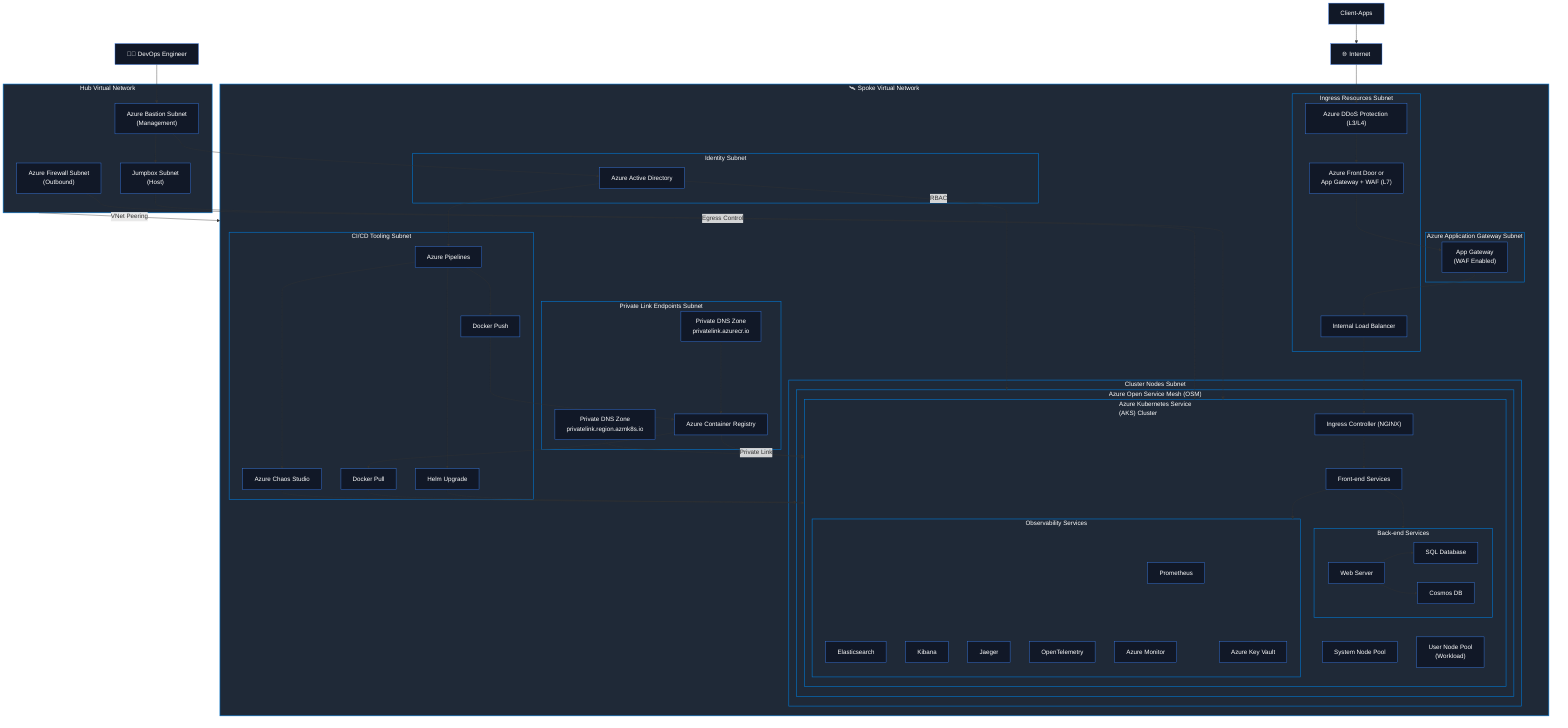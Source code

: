 flowchart TB
  %% Hub VNet
  subgraph HubVNet["Hub Virtual Network"]
    Firewall["Azure Firewall Subnet\n(Outbound)"]
    Bastion["Azure Bastion Subnet\n(Management)"]
    Jumpbox["Jumpbox Subnet\n(Host)"]
  end

  %% Spoke VNet
  subgraph SpokeVNet["🛰️ Spoke Virtual Network"]
    subgraph PrivateEndpoints["Private Link Endpoints Subnet"]
      ACR["Azure Container Registry"]
      DNS1["Private DNS Zone\nprivatelink.azurecr.io"]
      DNS2["Private DNS Zone\nprivatelink.region.azmk8s.io"]
    end

    subgraph Ingress["Ingress Resources Subnet"]
      ILB["Internal Load Balancer"]
      WAF["Azure Front Door or\nApp Gateway + WAF (L7)"]
      DDoS["Azure DDoS Protection (L3/L4)"]
    end

    subgraph CI_CD["CI/CD Tooling Subnet"]
      Pipelines["Azure Pipelines"]
      Helm["Helm Upgrade"]
      ACRPush["Docker Push"]
      ACRPull["Docker Pull"]
      Chaos["Azure Chaos Studio"]
    end

    subgraph AppGW["Azure Application Gateway Subnet"]
      AppGateway["App Gateway\n(WAF Enabled)"]
    end

    subgraph Identity["Identity Subnet"]
      AAD["Azure Active Directory"]
    end

    subgraph AKS["Cluster Nodes Subnet"]
      %% OSM Mesh Layer
      subgraph OSM_Mesh["Azure Open Service Mesh (OSM)"]
        direction TB

        subgraph AKSCluster["Azure Kubernetes Service\n(AKS) Cluster"]
          direction TB
          IngressCtrl["Ingress Controller (NGINX)"] --> FE["Front-end Services"]
          FE --> BackendBlock

          subgraph BackendBlock["Back-end Services"]
            WS["Web Server"]
            DB1["SQL Database"]
            DB2["Cosmos DB"]
            WS --> DB1
            WS --> DB2
          end

          subgraph Utility["Observability Services"]
            PM["Prometheus"]
            ES["Elasticsearch"]
            KB["Kibana"]
            Jaegar["Jaeger"]
            OTEL["OpenTelemetry"]
            Monitor["Azure Monitor"]
            Vault["Azure Key Vault"]
          end

          FE --> Utility
          Utility --> Monitor
          Utility --> Vault

          SystemNP["System Node Pool"]
          UserNP["User Node Pool\n(Workload)"]
        end
      end
    end
  end

  %% Internet (moved outside Spoke VNet)
  ClientApps["Client-Apps"]
  Internet["🌐 Internet"]

  %% Connectivity
  ClientApps --> Internet --> DDoS --> WAF --> AppGateway --> ILB --> IngressCtrl
  ACR -->|Private Link| AKSCluster
  DNS1 --> ACR
  DNS2 --> AKSCluster
  Bastion --> Jumpbox --> AKSCluster
  Firewall -->|Egress Control| AKSCluster

  %% DevOps and Identity
  Dev["👨‍💻 DevOps Engineer"] --> Bastion
  Bastion --> AAD
  AAD -->|RBAC| OSM_Mesh
  AAD --> Pipelines
  Pipelines --> Helm --> AKSCluster
  Pipelines --> ACRPush --> ACR --> ACRPull --> OSM_Mesh
  Pipelines --> Chaos --> OSM_Mesh

  %% VNet Peering
  HubVNet -->|VNet Peering| SpokeVNet

  %% Styling
  classDef service fill:#1f2937,stroke:#0078d4,color:#ffffff,stroke-width:1.5px;
  classDef node fill:#111827,color:#ffffff,stroke:#3b82f6;
  class HubVNet,SpokeVNet,PrivateEndpoints,Ingress,AKS,CI_CD,AppGW,Identity,Utility,BackendBlock,OSM_Mesh,AKSCluster service;
  class ACR,DNS1,DNS2,Dev,Bastion,Jumpbox,AAD,Internet,ClientApps,DDoS,WAF,AppGateway,ILB,IngressCtrl,FE,WS,DB1,DB2,PM,ES,KB,Jaegar,OTEL,Monitor,Vault,Pipelines,Helm,ACRPush,ACRPull,Chaos,SystemNP,UserNP node;